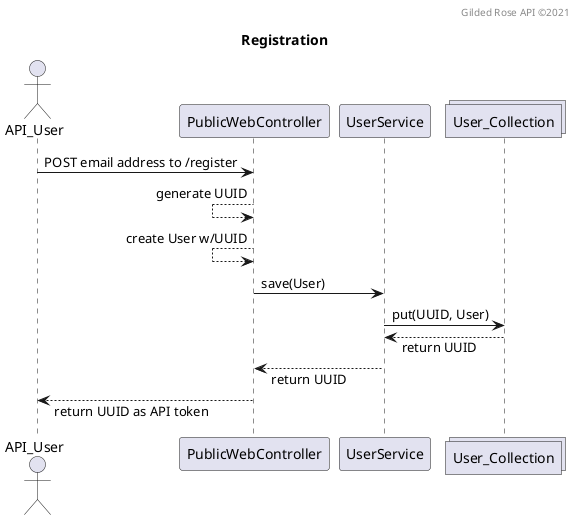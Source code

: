 @startuml
title Registration
header Gilded Rose API ©2021
skinparam responseMessageBelowArrow true

actor API_User
participant PublicWebController
participant UserService
collections User_Collection

API_User -> PublicWebController : POST email address to /register
PublicWebController <-- PublicWebController : generate UUID
PublicWebController <-- PublicWebController : create User w/UUID
PublicWebController -> UserService : save(User)
UserService -> User_Collection : put(UUID, User)
UserService <-- User_Collection : return UUID
PublicWebController <-- UserService : return UUID
API_User <-- PublicWebController : return UUID as API token
@enduml
